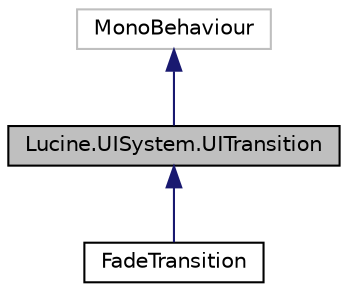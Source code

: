digraph "Lucine.UISystem.UITransition"
{
 // LATEX_PDF_SIZE
  edge [fontname="Helvetica",fontsize="10",labelfontname="Helvetica",labelfontsize="10"];
  node [fontname="Helvetica",fontsize="10",shape=record];
  Node1 [label="Lucine.UISystem.UITransition",height=0.2,width=0.4,color="black", fillcolor="grey75", style="filled", fontcolor="black",tooltip="Base class for Transition implementation Transition are animations that can be done when opening or c..."];
  Node2 -> Node1 [dir="back",color="midnightblue",fontsize="10",style="solid",fontname="Helvetica"];
  Node2 [label="MonoBehaviour",height=0.2,width=0.4,color="grey75", fillcolor="white", style="filled",tooltip=" "];
  Node1 -> Node3 [dir="back",color="midnightblue",fontsize="10",style="solid",fontname="Helvetica"];
  Node3 [label="FadeTransition",height=0.2,width=0.4,color="black", fillcolor="white", style="filled",URL="$class_fade_transition.html",tooltip=" "];
}
